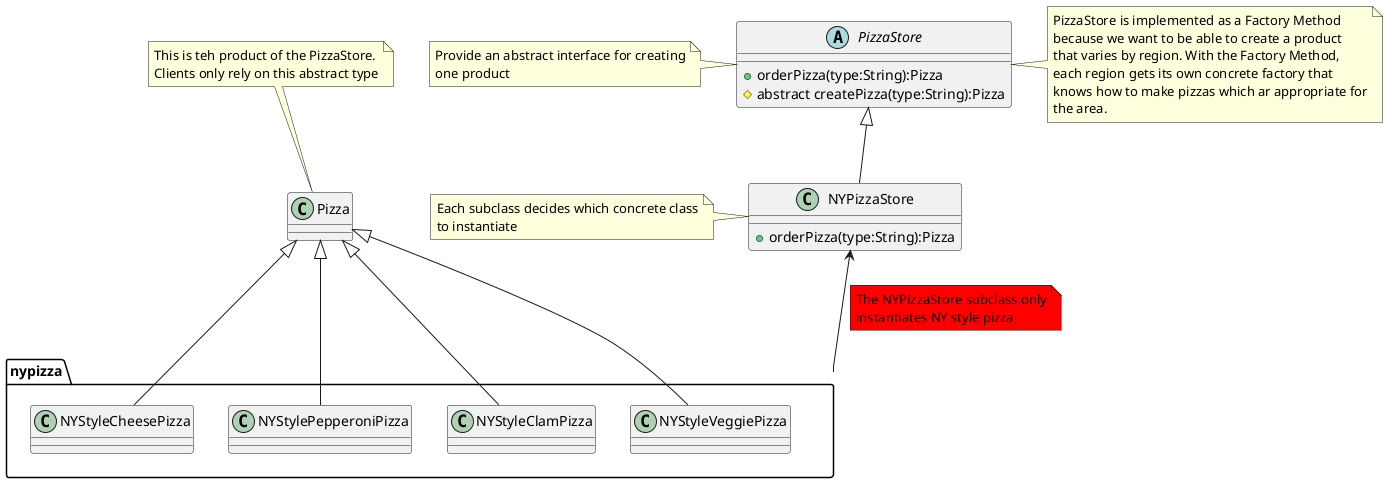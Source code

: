 @startuml
abstract class PizzaStore{
+ orderPizza(type:String):Pizza
# abstract createPizza(type:String):Pizza
}
note right
PizzaStore is implemented as a Factory Method
because we want to be able to create a product
that varies by region. With the Factory Method,
each region gets its own concrete factory that
knows how to make pizzas which ar appropriate for
the area.
end note

note left of PizzaStore
Provide an abstract interface for creating
one product
end note

PizzaStore <|-- NYPizzaStore
class NYPizzaStore{
+ orderPizza(type:String):Pizza
}
note left
Each subclass decides which concrete class
to instantiate
end note

class Pizza
note top
This is teh product of the PizzaStore.
Clients only rely on this abstract type
end note

package nypizza{
Pizza <|-- NYStyleCheesePizza
Pizza <|-- NYStylePepperoniPizza
Pizza <|-- NYStyleClamPizza
Pizza <|-- NYStyleVeggiePizza
}

NYPizzaStore <-- nypizza
note on link #red
The NYPizzaStore subclass only
instantiates NY style pizza
end note
@enduml
